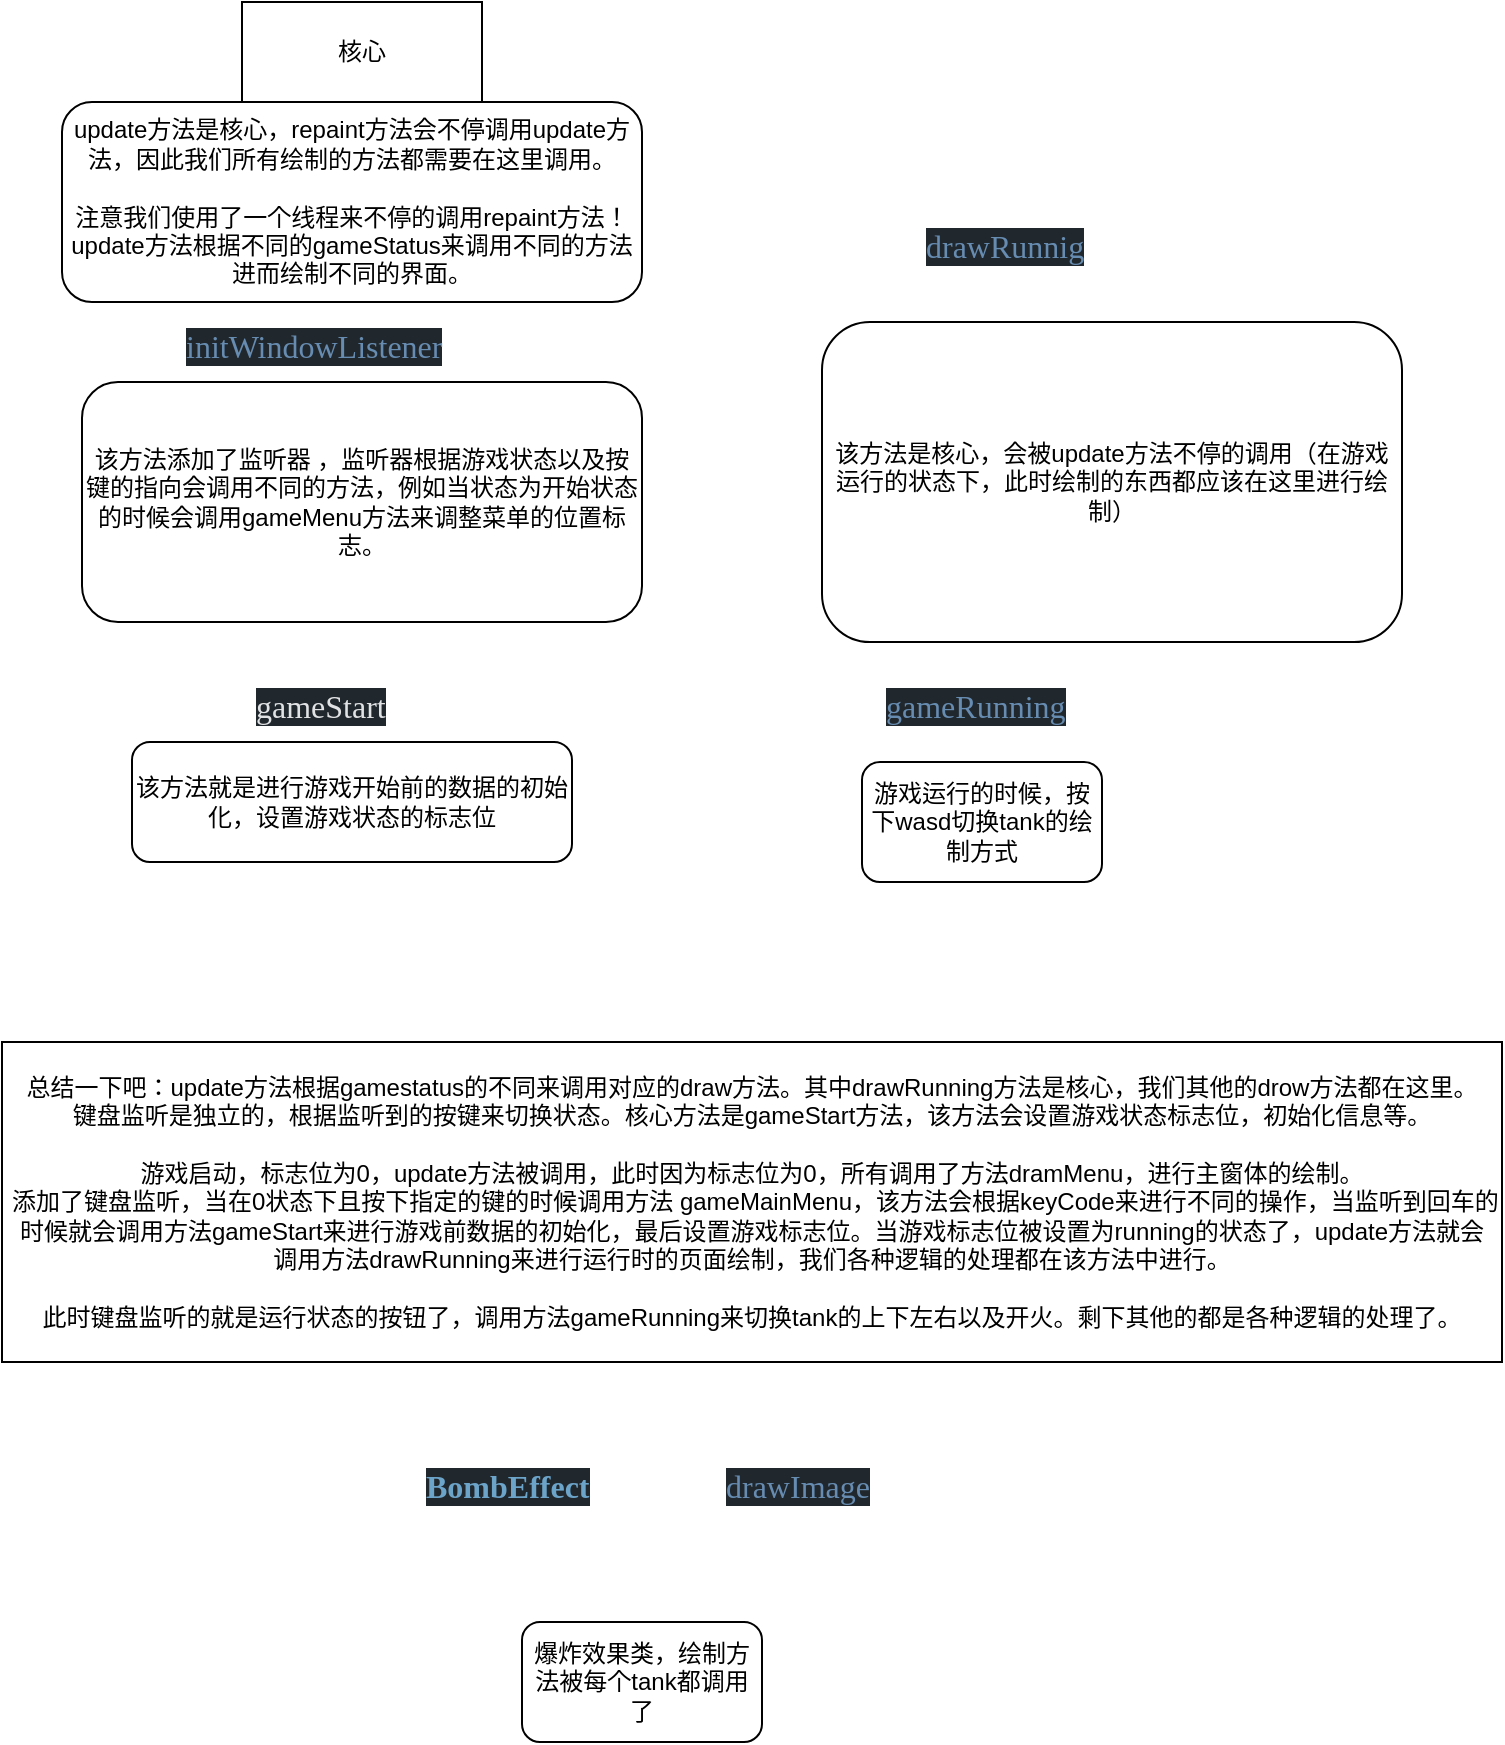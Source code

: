 <mxfile version="14.6.6" type="github"><diagram id="7y6nyMQmq9U9IgISU6M2" name="Page-1"><mxGraphModel dx="1038" dy="548" grid="1" gridSize="10" guides="1" tooltips="1" connect="1" arrows="1" fold="1" page="1" pageScale="1" pageWidth="827" pageHeight="1169" math="0" shadow="0"><root><mxCell id="0"/><mxCell id="1" parent="0"/><mxCell id="fiiiRKZbwV9T48kOuRG5-1" value="update方法是核心，repaint方法会不停调用update方法，因此我们所有绘制的方法都需要在这里调用。&lt;br&gt;&lt;br&gt;注意我们使用了一个线程来不停的调用repaint方法！&lt;br&gt;update方法根据不同的gameStatus来调用不同的方法进而绘制不同的界面。&lt;br&gt;" style="rounded=1;whiteSpace=wrap;html=1;" parent="1" vertex="1"><mxGeometry x="60" y="50" width="290" height="100" as="geometry"/></mxCell><mxCell id="fiiiRKZbwV9T48kOuRG5-4" value="该方法添加了监听器 ，监听器根据游戏状态以及按键的指向会调用不同的方法，例如当状态为开始状态的时候会调用gameMenu方法来调整菜单的位置标志。" style="rounded=1;whiteSpace=wrap;html=1;" parent="1" vertex="1"><mxGeometry x="70" y="190" width="280" height="120" as="geometry"/></mxCell><mxCell id="fiiiRKZbwV9T48kOuRG5-5" value="&lt;pre style=&quot;background-color: #21282d ; color: #e0e2e4 ; font-family: &amp;quot;consolas&amp;quot; ; font-size: 12.0pt&quot;&gt;&lt;span style=&quot;color: #678cb1&quot;&gt;initWindowListener&lt;/span&gt;&lt;/pre&gt;" style="text;whiteSpace=wrap;html=1;" parent="1" vertex="1"><mxGeometry x="120" y="140" width="180" height="60" as="geometry"/></mxCell><mxCell id="fiiiRKZbwV9T48kOuRG5-7" value="核心" style="rounded=0;whiteSpace=wrap;html=1;" parent="1" vertex="1"><mxGeometry x="150" width="120" height="50" as="geometry"/></mxCell><mxCell id="fiiiRKZbwV9T48kOuRG5-8" value="&lt;pre style=&quot;background-color: #21282d ; color: #e0e2e4 ; font-family: &amp;quot;consolas&amp;quot; ; font-size: 12.0pt&quot;&gt;&lt;span style=&quot;color: #678cb1&quot;&gt;drawRunnig&lt;/span&gt;&lt;/pre&gt;" style="text;whiteSpace=wrap;html=1;" parent="1" vertex="1"><mxGeometry x="490" y="90" width="110" height="60" as="geometry"/></mxCell><mxCell id="fiiiRKZbwV9T48kOuRG5-10" value="该方法是核心，会被update方法不停的调用（在游戏运行的状态下，此时绘制的东西都应该在这里进行绘制）" style="rounded=1;whiteSpace=wrap;html=1;" parent="1" vertex="1"><mxGeometry x="440" y="160" width="290" height="160" as="geometry"/></mxCell><mxCell id="fiiiRKZbwV9T48kOuRG5-11" value="&lt;pre style=&quot;background-color: #21282d ; color: #e0e2e4 ; font-family: &amp;quot;consolas&amp;quot; ; font-size: 12.0pt&quot;&gt;gameStart&lt;/pre&gt;" style="text;whiteSpace=wrap;html=1;" parent="1" vertex="1"><mxGeometry x="155" y="320" width="100" height="60" as="geometry"/></mxCell><mxCell id="fiiiRKZbwV9T48kOuRG5-12" value="该方法就是进行游戏开始前的数据的初始化，设置游戏状态的标志位" style="rounded=1;whiteSpace=wrap;html=1;" parent="1" vertex="1"><mxGeometry x="95" y="370" width="220" height="60" as="geometry"/></mxCell><mxCell id="fiiiRKZbwV9T48kOuRG5-13" value="&lt;pre style=&quot;background-color: #21282d ; color: #e0e2e4 ; font-family: &amp;quot;consolas&amp;quot; ; font-size: 12.0pt&quot;&gt;&lt;span style=&quot;color: #678cb1&quot;&gt;gameRunning&lt;/span&gt;&lt;/pre&gt;" style="text;whiteSpace=wrap;html=1;" parent="1" vertex="1"><mxGeometry x="470" y="320" width="120" height="60" as="geometry"/></mxCell><mxCell id="fiiiRKZbwV9T48kOuRG5-14" value="游戏运行的时候，按下wasd切换tank的绘制方式" style="rounded=1;whiteSpace=wrap;html=1;" parent="1" vertex="1"><mxGeometry x="460" y="380" width="120" height="60" as="geometry"/></mxCell><mxCell id="fiiiRKZbwV9T48kOuRG5-15" value="总结一下吧：update方法根据gamestatus的不同来调用对应的draw方法。其中drawRunning方法是核心，我们其他的drow方法都在这里。&lt;br&gt;键盘监听是独立的，根据监听到的按键来切换状态。核心方法是gameStart方法，该方法会设置游戏状态标志位，初始化信息等。&lt;br&gt;&lt;br&gt;游戏启动，标志位为0，update方法被调用，此时因为标志位为0，所有调用了方法dramMenu，进行主窗体的绘制。&lt;br&gt;&amp;nbsp;添加了键盘监听，当在0状态下且按下指定的键的时候调用方法 gameMainMenu，该方法会根据keyCode来进行不同的操作，当监听到回车的时候就会调用方法gameStart来进行游戏前数据的初始化，最后设置游戏标志位。当游戏标志位被设置为running的状态了，update方法就会&lt;br&gt;调用方法drawRunning来进行运行时的页面绘制，我们各种逻辑的处理都在该方法中进行。&lt;br&gt;&lt;br&gt;此时键盘监听的就是运行状态的按钮了，调用方法gameRunning来切换tank的上下左右以及开火。剩下其他的都是各种逻辑的处理了。" style="rounded=0;whiteSpace=wrap;html=1;" parent="1" vertex="1"><mxGeometry x="30" y="520" width="750" height="160" as="geometry"/></mxCell><mxCell id="fiiiRKZbwV9T48kOuRG5-16" value="&lt;pre style=&quot;background-color: #21282d ; color: #e0e2e4 ; font-family: &amp;quot;consolas&amp;quot; ; font-size: 12.0pt&quot;&gt;&lt;span style=&quot;color: #6ca3c9 ; font-weight: bold&quot;&gt;BombEffect&lt;/span&gt;&lt;/pre&gt;" style="text;whiteSpace=wrap;html=1;" parent="1" vertex="1"><mxGeometry x="240" y="710" width="220" height="60" as="geometry"/></mxCell><mxCell id="fiiiRKZbwV9T48kOuRG5-17" value="&lt;pre style=&quot;background-color: #21282d ; color: #e0e2e4 ; font-family: &amp;quot;consolas&amp;quot; ; font-size: 12.0pt&quot;&gt;&lt;span style=&quot;color: #678cb1&quot;&gt;drawImage&lt;/span&gt;&lt;/pre&gt;" style="text;whiteSpace=wrap;html=1;" parent="1" vertex="1"><mxGeometry x="390" y="710" width="100" height="60" as="geometry"/></mxCell><mxCell id="fiiiRKZbwV9T48kOuRG5-18" value="爆炸效果类，绘制方法被每个tank都调用了" style="rounded=1;whiteSpace=wrap;html=1;" parent="1" vertex="1"><mxGeometry x="290" y="810" width="120" height="60" as="geometry"/></mxCell></root></mxGraphModel></diagram></mxfile>